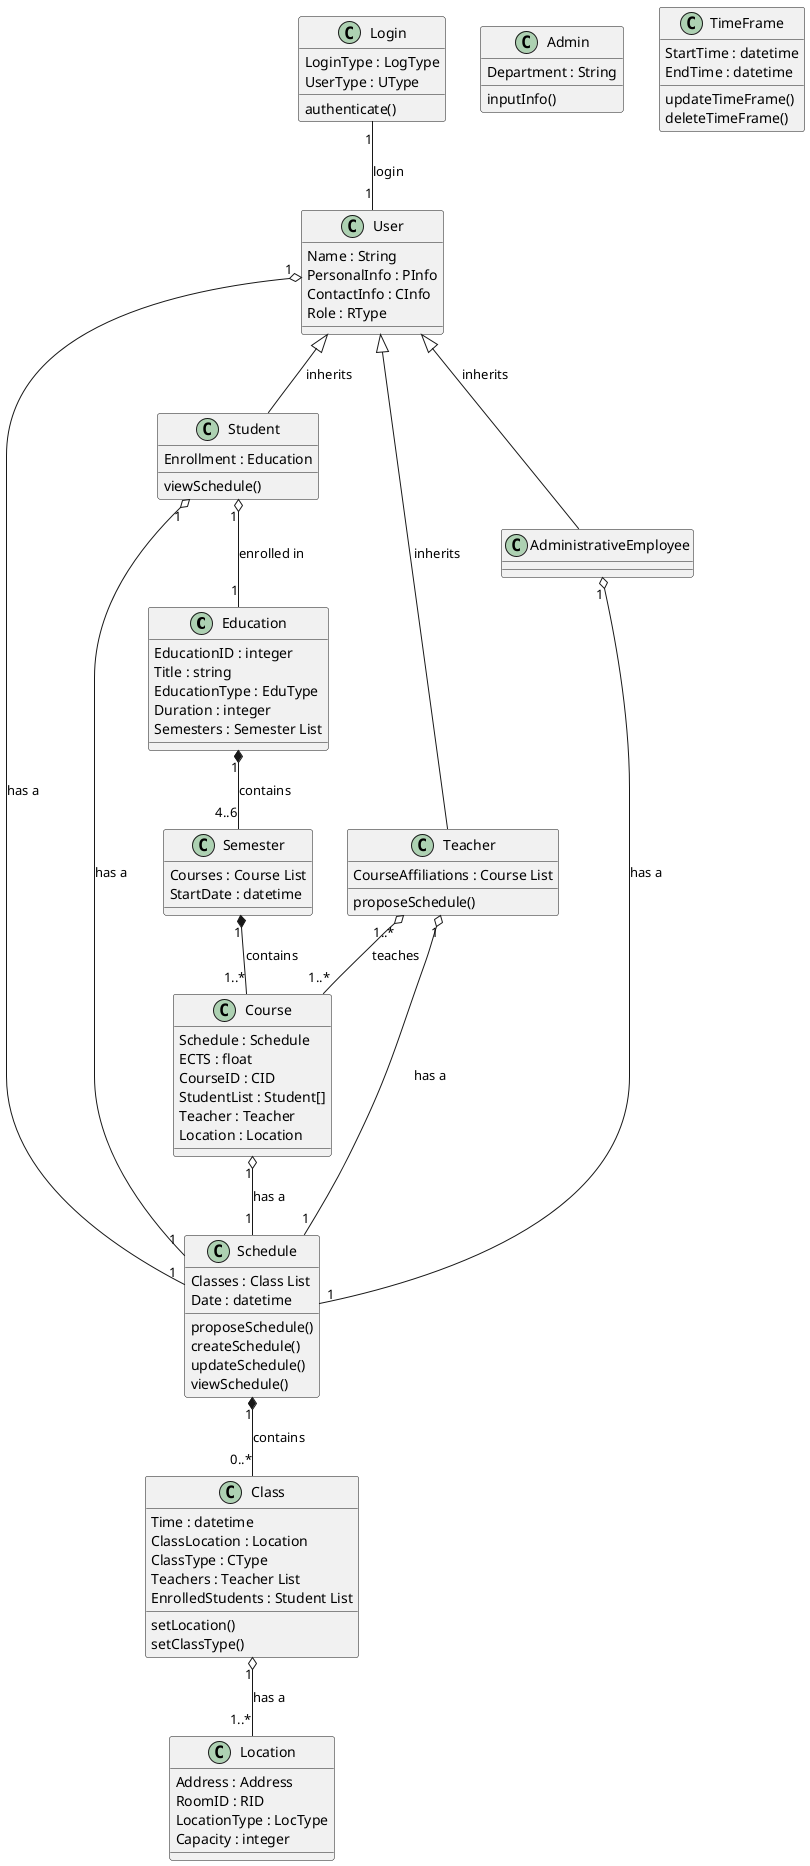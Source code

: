 @startuml

class Education {
    EducationID : integer
    Title : string
    EducationType : EduType
    Duration : integer
    Semesters : Semester List
}

class Schedule{
    Classes : Class List
    Date : datetime
    proposeSchedule()
    createSchedule()
    updateSchedule()
    viewSchedule()
}

class Location{
    Address : Address
    RoomID : RID
    LocationType : LocType
    Capacity : integer
}

class Course{
    Schedule : Schedule
    ECTS : float
    CourseID : CID
    StudentList : Student[]
    Teacher : Teacher
    Location : Location
}

class Class{
    Time : datetime
    ClassLocation : Location
    ClassType : CType
    Teachers : Teacher List
    EnrolledStudents : Student List
    setLocation()
    setClassType()
}

class Login{
    LoginType : LogType
    UserType : UType
    authenticate()
}

class User{
    Name : String
    PersonalInfo : PInfo
    ContactInfo : CInfo
    Role : RType
}

class Semester{
    Courses : Course List
    StartDate : datetime
}

class Student{
    Enrollment : Education
    viewSchedule()
}

class Teacher{
    CourseAffiliations : Course List
    proposeSchedule()
}

class Admin{
    Department : String
    inputInfo()
}

class TimeFrame{
    StartTime : datetime
    EndTime : datetime
    updateTimeFrame()
    deleteTimeFrame()
}

User"1" o-- "1" Schedule : has a
Course"1" o-- "1" Schedule : has a
Student"1" o-- "1" Schedule : has a
Teacher"1" o-- "1" Schedule : has a
AdministrativeEmployee"1" o-- "1" Schedule : has a

Education"1" *-- "4..6" Semester : contains

Class "1" o-- "1..*"Location : has a

User <|-- Student : inherits
User <|-- Teacher : inherits
User <|-- AdministrativeEmployee : inherits

Semester"1" *-- "1..*" Course : contains
Schedule"1" *-- "0..*" Class : contains
Teacher"1..*" o-- "1..*" Course : teaches
Student"1" o-- "1" Education : enrolled in

Login "1" -- "1" User : login

@enduml

